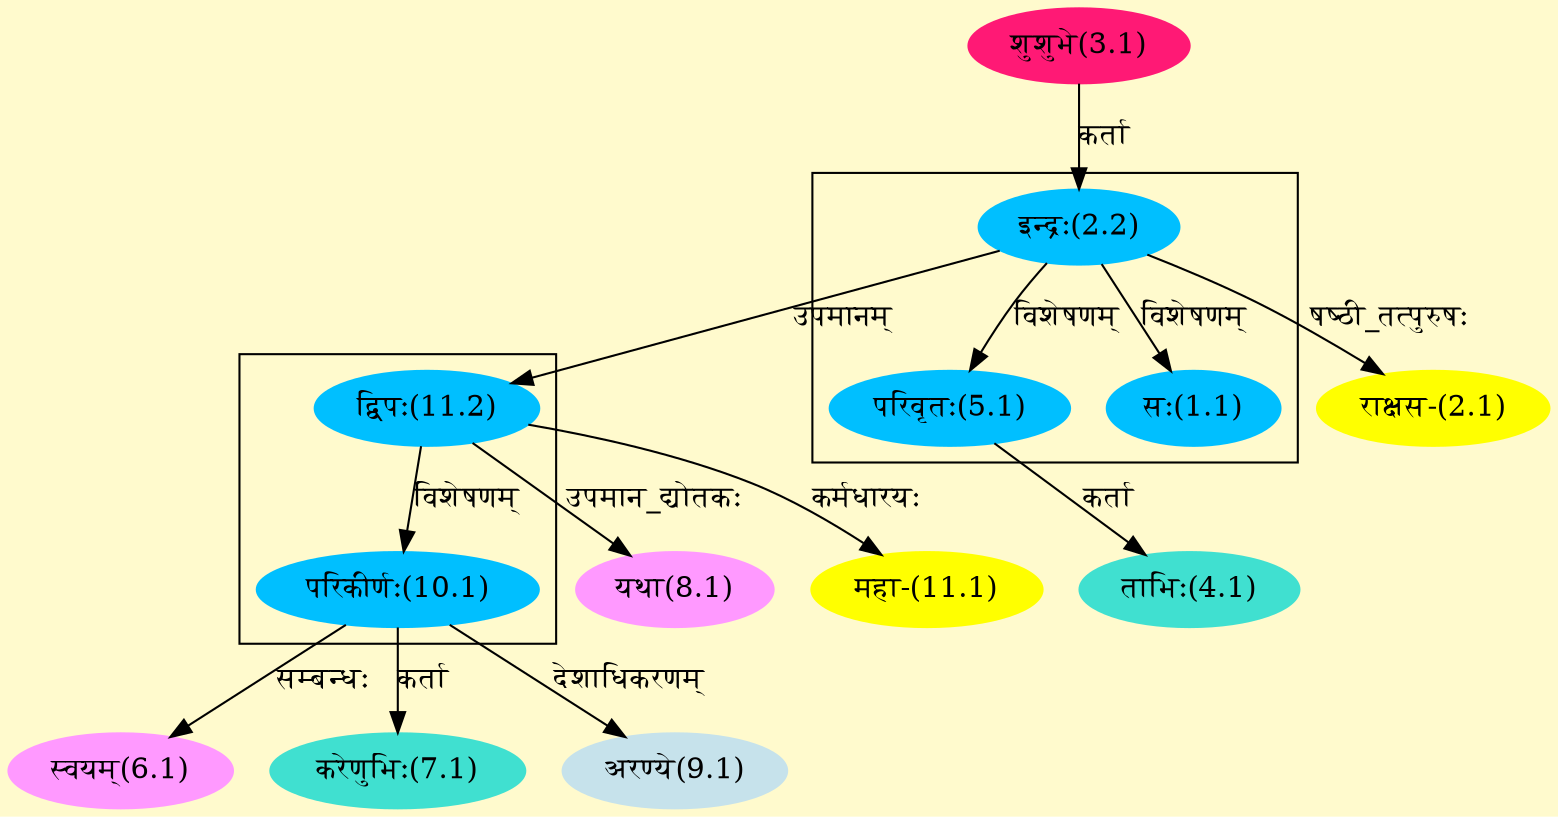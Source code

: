 digraph G{
rankdir=BT;
 compound=true;
 bgcolor="lemonchiffon1";

subgraph cluster_1{
Node1_1 [style=filled, color="#00BFFF" label = "सः(1.1)"]
Node2_2 [style=filled, color="#00BFFF" label = "इन्द्रः(2.2)"]
Node5_1 [style=filled, color="#00BFFF" label = "परिवृतः(5.1)"]

}

subgraph cluster_2{
Node10_1 [style=filled, color="#00BFFF" label = "परिकीर्णः(10.1)"]
Node11_2 [style=filled, color="#00BFFF" label = "द्विपः(11.2)"]

}
Node2_1 [style=filled, color="#FFFF00" label = "राक्षस-(2.1)"]
Node2_2 [style=filled, color="#00BFFF" label = "इन्द्रः(2.2)"]
Node3_1 [style=filled, color="#FF1975" label = "शुशुभे(3.1)"]
Node4_1 [style=filled, color="#40E0D0" label = "ताभिः(4.1)"]
Node5_1 [style=filled, color="#00BFFF" label = "परिवृतः(5.1)"]
Node6_1 [style=filled, color="#FF99FF" label = "स्वयम्(6.1)"]
Node10_1 [style=filled, color="#00BFFF" label = "परिकीर्णः(10.1)"]
Node7_1 [style=filled, color="#40E0D0" label = "करेणुभिः(7.1)"]
Node8_1 [style=filled, color="#FF99FF" label = "यथा(8.1)"]
Node11_2 [style=filled, color="#00BFFF" label = "द्विपः(11.2)"]
Node9_1 [style=filled, color="#C6E2EB" label = "अरण्ये(9.1)"]
Node11_1 [style=filled, color="#FFFF00" label = "महा-(11.1)"]
/* Start of Relations section */

Node1_1 -> Node2_2 [  label="विशेषणम्"  dir="back" ]
Node2_1 -> Node2_2 [  label="षष्ठी_तत्पुरुषः"  dir="back" ]
Node2_2 -> Node3_1 [  label="कर्ता"  dir="back" ]
Node4_1 -> Node5_1 [  label="कर्ता"  dir="back" ]
Node5_1 -> Node2_2 [  label="विशेषणम्"  dir="back" ]
Node6_1 -> Node10_1 [  label="सम्बन्धः"  dir="back" ]
Node7_1 -> Node10_1 [  label="कर्ता"  dir="back" ]
Node8_1 -> Node11_2 [  label="उपमान_द्योतकः"  dir="back" ]
Node9_1 -> Node10_1 [  label="देशाधिकरणम्"  dir="back" ]
Node10_1 -> Node11_2 [  label="विशेषणम्"  dir="back" ]
Node11_1 -> Node11_2 [  label="कर्मधारयः"  dir="back" ]
Node11_2 -> Node2_2 [  label="उपमानम्"  dir="back" ]
}
